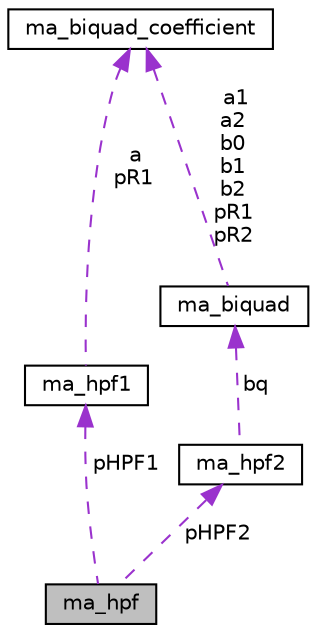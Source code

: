 digraph "ma_hpf"
{
 // LATEX_PDF_SIZE
  edge [fontname="Helvetica",fontsize="10",labelfontname="Helvetica",labelfontsize="10"];
  node [fontname="Helvetica",fontsize="10",shape=record];
  Node1 [label="ma_hpf",height=0.2,width=0.4,color="black", fillcolor="grey75", style="filled", fontcolor="black",tooltip=" "];
  Node2 -> Node1 [dir="back",color="darkorchid3",fontsize="10",style="dashed",label=" pHPF1" ,fontname="Helvetica"];
  Node2 [label="ma_hpf1",height=0.2,width=0.4,color="black", fillcolor="white", style="filled",URL="$structma__hpf1.html",tooltip=" "];
  Node3 -> Node2 [dir="back",color="darkorchid3",fontsize="10",style="dashed",label=" a\npR1" ,fontname="Helvetica"];
  Node3 [label="ma_biquad_coefficient",height=0.2,width=0.4,color="black", fillcolor="white", style="filled",URL="$unionma__biquad__coefficient.html",tooltip=" "];
  Node4 -> Node1 [dir="back",color="darkorchid3",fontsize="10",style="dashed",label=" pHPF2" ,fontname="Helvetica"];
  Node4 [label="ma_hpf2",height=0.2,width=0.4,color="black", fillcolor="white", style="filled",URL="$structma__hpf2.html",tooltip=" "];
  Node5 -> Node4 [dir="back",color="darkorchid3",fontsize="10",style="dashed",label=" bq" ,fontname="Helvetica"];
  Node5 [label="ma_biquad",height=0.2,width=0.4,color="black", fillcolor="white", style="filled",URL="$structma__biquad.html",tooltip=" "];
  Node3 -> Node5 [dir="back",color="darkorchid3",fontsize="10",style="dashed",label=" a1\na2\nb0\nb1\nb2\npR1\npR2" ,fontname="Helvetica"];
}
